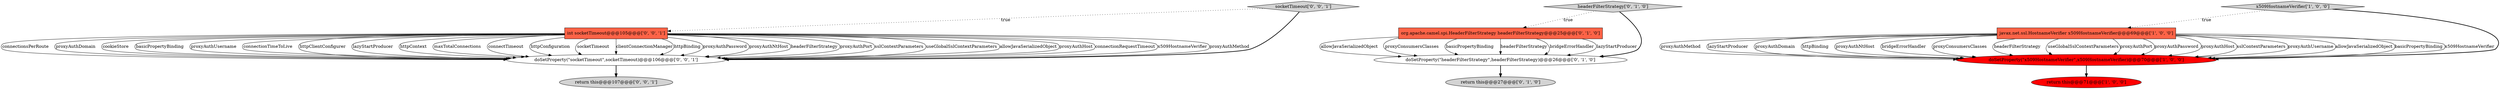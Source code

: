 digraph {
9 [style = filled, label = "return this@@@107@@@['0', '0', '1']", fillcolor = lightgray, shape = ellipse image = "AAA0AAABBB3BBB"];
7 [style = filled, label = "org.apache.camel.spi.HeaderFilterStrategy headerFilterStrategy@@@25@@@['0', '1', '0']", fillcolor = tomato, shape = box image = "AAA0AAABBB2BBB"];
2 [style = filled, label = "x509HostnameVerifier['1', '0', '0']", fillcolor = lightgray, shape = diamond image = "AAA0AAABBB1BBB"];
6 [style = filled, label = "return this@@@27@@@['0', '1', '0']", fillcolor = lightgray, shape = ellipse image = "AAA0AAABBB2BBB"];
0 [style = filled, label = "javax.net.ssl.HostnameVerifier x509HostnameVerifier@@@69@@@['1', '0', '0']", fillcolor = tomato, shape = box image = "AAA1AAABBB1BBB"];
3 [style = filled, label = "doSetProperty(\"x509HostnameVerifier\",x509HostnameVerifier)@@@70@@@['1', '0', '0']", fillcolor = red, shape = ellipse image = "AAA1AAABBB1BBB"];
5 [style = filled, label = "doSetProperty(\"headerFilterStrategy\",headerFilterStrategy)@@@26@@@['0', '1', '0']", fillcolor = white, shape = ellipse image = "AAA0AAABBB2BBB"];
4 [style = filled, label = "headerFilterStrategy['0', '1', '0']", fillcolor = lightgray, shape = diamond image = "AAA0AAABBB2BBB"];
10 [style = filled, label = "int socketTimeout@@@105@@@['0', '0', '1']", fillcolor = tomato, shape = box image = "AAA0AAABBB3BBB"];
1 [style = filled, label = "return this@@@71@@@['1', '0', '0']", fillcolor = red, shape = ellipse image = "AAA1AAABBB1BBB"];
11 [style = filled, label = "socketTimeout['0', '0', '1']", fillcolor = lightgray, shape = diamond image = "AAA0AAABBB3BBB"];
8 [style = filled, label = "doSetProperty(\"socketTimeout\",socketTimeout)@@@106@@@['0', '0', '1']", fillcolor = white, shape = ellipse image = "AAA0AAABBB3BBB"];
10->8 [style = solid, label="connectionsPerRoute"];
10->8 [style = solid, label="proxyAuthDomain"];
10->8 [style = solid, label="cookieStore"];
0->3 [style = solid, label="proxyAuthMethod"];
2->0 [style = dotted, label="true"];
3->1 [style = bold, label=""];
0->3 [style = solid, label="lazyStartProducer"];
11->10 [style = dotted, label="true"];
10->8 [style = solid, label="basicPropertyBinding"];
7->5 [style = solid, label="allowJavaSerializedObject"];
0->3 [style = solid, label="proxyAuthDomain"];
2->3 [style = bold, label=""];
0->3 [style = solid, label="httpBinding"];
4->7 [style = dotted, label="true"];
0->3 [style = solid, label="proxyAuthNtHost"];
10->8 [style = solid, label="proxyAuthUsername"];
10->8 [style = solid, label="connectionTimeToLive"];
10->8 [style = solid, label="httpClientConfigurer"];
10->8 [style = solid, label="lazyStartProducer"];
10->8 [style = solid, label="httpContext"];
10->8 [style = solid, label="maxTotalConnections"];
10->8 [style = solid, label="connectTimeout"];
0->3 [style = solid, label="bridgeErrorHandler"];
0->3 [style = solid, label="proxyConsumersClasses"];
10->8 [style = solid, label="httpConfiguration"];
0->3 [style = solid, label="headerFilterStrategy"];
0->3 [style = solid, label="useGlobalSslContextParameters"];
0->3 [style = solid, label="proxyAuthPort"];
0->3 [style = solid, label="proxyAuthPassword"];
5->6 [style = bold, label=""];
10->8 [style = solid, label="socketTimeout"];
0->3 [style = solid, label="proxyAuthHost"];
0->3 [style = solid, label="sslContextParameters"];
7->5 [style = solid, label="proxyConsumersClasses"];
0->3 [style = solid, label="proxyAuthUsername"];
7->5 [style = solid, label="basicPropertyBinding"];
10->8 [style = solid, label="clientConnectionManager"];
0->3 [style = solid, label="allowJavaSerializedObject"];
10->8 [style = solid, label="httpBinding"];
10->8 [style = solid, label="proxyAuthPassword"];
0->3 [style = solid, label="basicPropertyBinding"];
10->8 [style = solid, label="proxyAuthNtHost"];
8->9 [style = bold, label=""];
10->8 [style = solid, label="headerFilterStrategy"];
7->5 [style = solid, label="headerFilterStrategy"];
11->8 [style = bold, label=""];
0->3 [style = solid, label="x509HostnameVerifier"];
10->8 [style = solid, label="proxyAuthPort"];
7->5 [style = solid, label="bridgeErrorHandler"];
10->8 [style = solid, label="sslContextParameters"];
10->8 [style = solid, label="useGlobalSslContextParameters"];
4->5 [style = bold, label=""];
10->8 [style = solid, label="allowJavaSerializedObject"];
10->8 [style = solid, label="proxyAuthHost"];
10->8 [style = solid, label="connectionRequestTimeout"];
10->8 [style = solid, label="x509HostnameVerifier"];
10->8 [style = solid, label="proxyAuthMethod"];
7->5 [style = solid, label="lazyStartProducer"];
}
